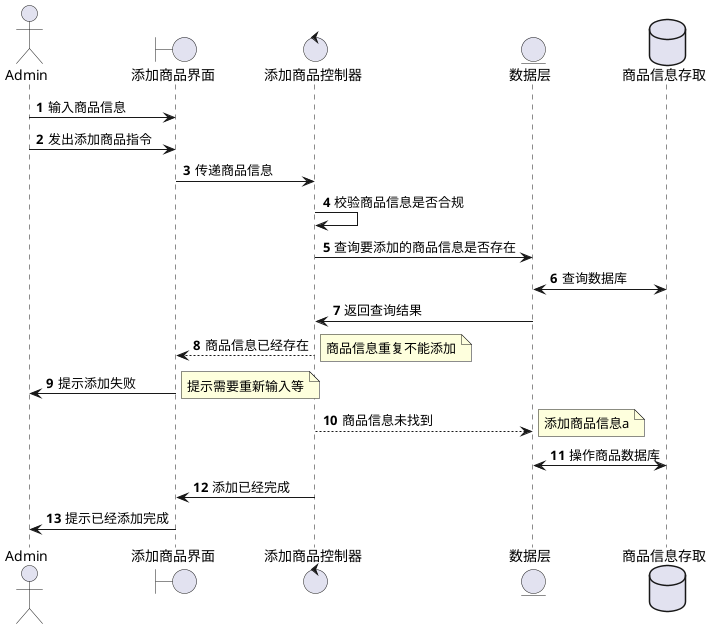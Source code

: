 @startuml
'https://plantuml.com/sequence-diagram

autonumber

actor Admin
boundary 添加商品界面 as inout
control 添加商品控制器 as ctrl
entity 数据层 as dao
database 商品信息存取 as db

Admin -> inout : 输入商品信息
Admin -> inout : 发出添加商品指令
inout -> ctrl : 传递商品信息
ctrl -> ctrl : 校验商品信息是否合规
ctrl -> dao : 查询要添加的商品信息是否存在
dao <-> db : 查询数据库
dao -> ctrl : 返回查询结果

ctrl --> inout : 商品信息已经存在
note right : 商品信息重复不能添加
inout -> Admin : 提示添加失败
note right : 提示需要重新输入等

ctrl --> dao : 商品信息未找到
note right : 添加商品信息a
dao <-> db : 操作商品数据库
ctrl -> inout : 添加已经完成
inout -> Admin : 提示已经添加完成


@enduml